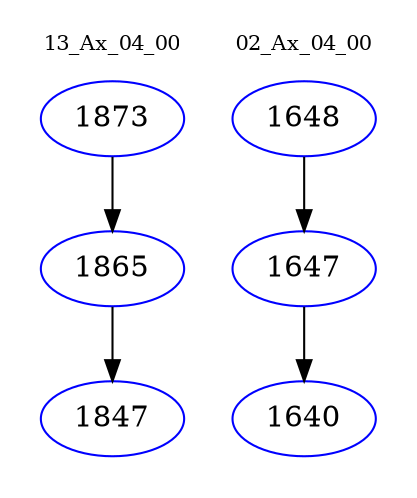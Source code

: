 digraph{
subgraph cluster_0 {
color = white
label = "13_Ax_04_00";
fontsize=10;
T0_1873 [label="1873", color="blue"]
T0_1873 -> T0_1865 [color="black"]
T0_1865 [label="1865", color="blue"]
T0_1865 -> T0_1847 [color="black"]
T0_1847 [label="1847", color="blue"]
}
subgraph cluster_1 {
color = white
label = "02_Ax_04_00";
fontsize=10;
T1_1648 [label="1648", color="blue"]
T1_1648 -> T1_1647 [color="black"]
T1_1647 [label="1647", color="blue"]
T1_1647 -> T1_1640 [color="black"]
T1_1640 [label="1640", color="blue"]
}
}
